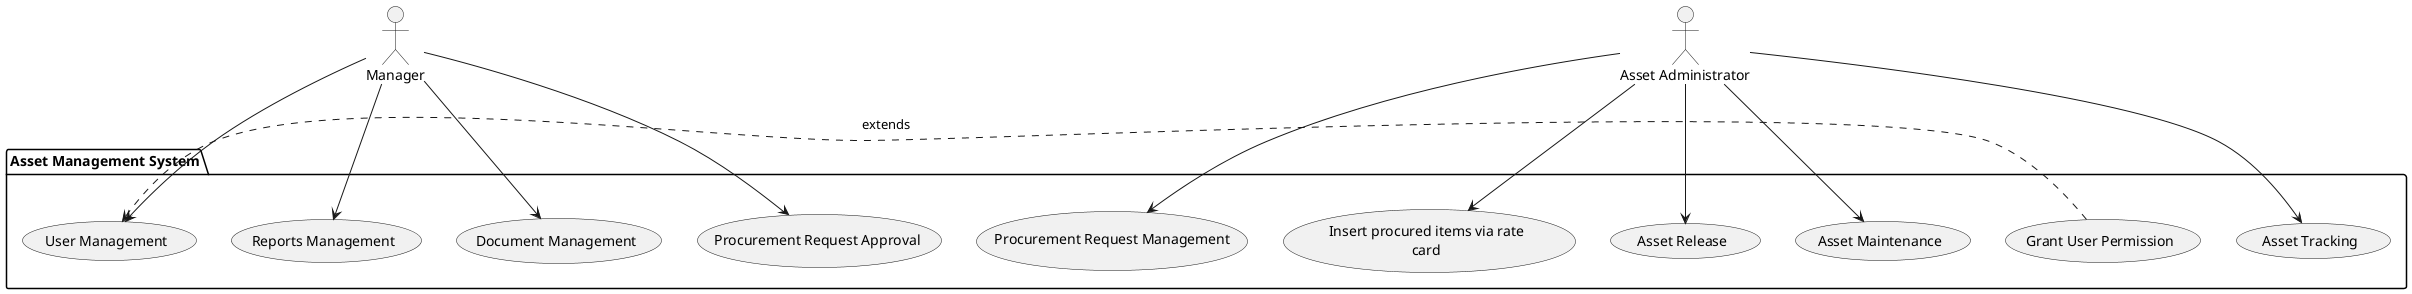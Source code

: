 @startuml

actor Manager
actor AssetAdministrator as "Asset Administrator"

 package AMS as "Asset Management System" {
     usecase UserManagement as "User Management"
     usecase ReportsManagement as "Reports Management"
     usecase DocumentManagement as "Document Management"
     usecase ProcurementRequestApproval as "Procurement Request Approval"
     usecase ProcurementRequestManagement as "Procurement Request Management"
     usecase Insertprocureditemsviaratecard as "Insert procured items via rate
card"
     usecase AssetRelease as "Asset Release"
     usecase AssetMaintenance as "Asset Maintenance"
     usecase AssetTracking as "Asset Tracking"
     usecase GrantUserPermission as "Grant User Permission"
 }

 Manager --> UserManagement
 Manager --> ReportsManagement
 Manager --> DocumentManagement
 Manager --> ProcurementRequestApproval
 AssetAdministrator --> ProcurementRequestManagement
 AssetAdministrator --> Insertprocureditemsviaratecard
 AssetAdministrator --> AssetRelease
 AssetAdministrator --> AssetMaintenance
 AssetAdministrator --> AssetTracking
 GrantUserPermission .> UserManagement :extends



@enduml